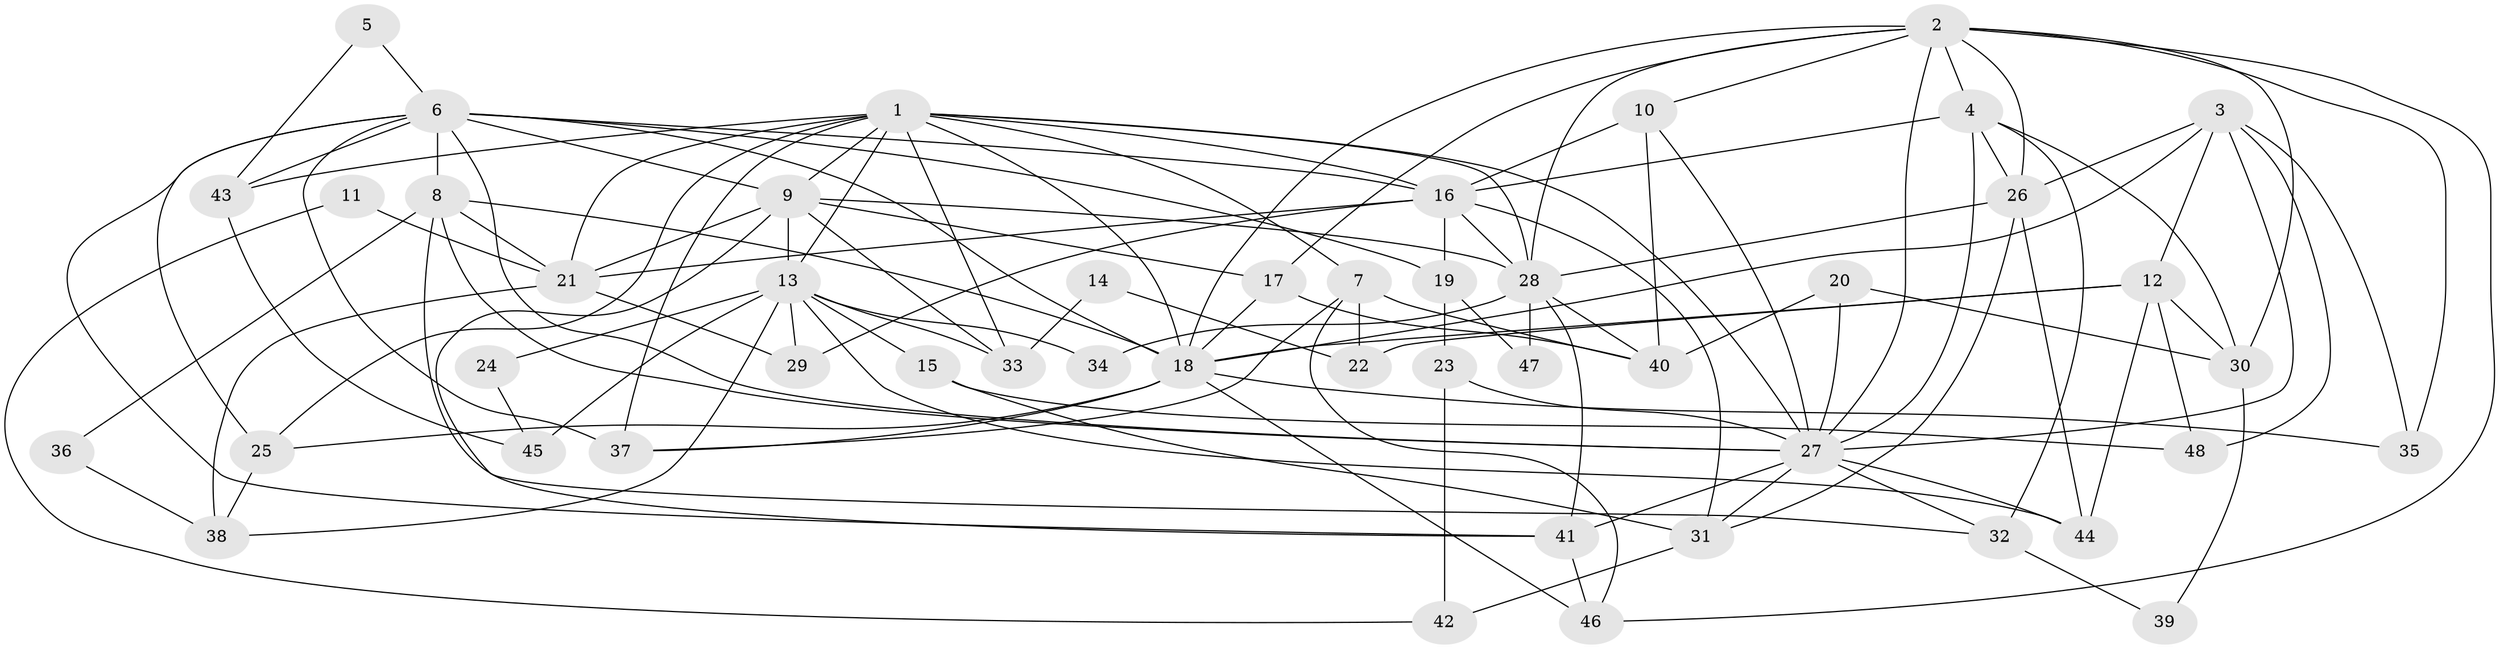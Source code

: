 // original degree distribution, {3: 0.20833333333333334, 4: 0.3229166666666667, 2: 0.14583333333333334, 5: 0.17708333333333334, 6: 0.125, 7: 0.010416666666666666, 8: 0.010416666666666666}
// Generated by graph-tools (version 1.1) at 2025/36/03/09/25 02:36:23]
// undirected, 48 vertices, 121 edges
graph export_dot {
graph [start="1"]
  node [color=gray90,style=filled];
  1;
  2;
  3;
  4;
  5;
  6;
  7;
  8;
  9;
  10;
  11;
  12;
  13;
  14;
  15;
  16;
  17;
  18;
  19;
  20;
  21;
  22;
  23;
  24;
  25;
  26;
  27;
  28;
  29;
  30;
  31;
  32;
  33;
  34;
  35;
  36;
  37;
  38;
  39;
  40;
  41;
  42;
  43;
  44;
  45;
  46;
  47;
  48;
  1 -- 7 [weight=1.0];
  1 -- 9 [weight=2.0];
  1 -- 13 [weight=2.0];
  1 -- 16 [weight=1.0];
  1 -- 18 [weight=1.0];
  1 -- 21 [weight=1.0];
  1 -- 25 [weight=1.0];
  1 -- 27 [weight=1.0];
  1 -- 28 [weight=1.0];
  1 -- 33 [weight=1.0];
  1 -- 37 [weight=1.0];
  1 -- 43 [weight=1.0];
  2 -- 4 [weight=2.0];
  2 -- 10 [weight=1.0];
  2 -- 17 [weight=2.0];
  2 -- 18 [weight=1.0];
  2 -- 26 [weight=1.0];
  2 -- 27 [weight=1.0];
  2 -- 28 [weight=2.0];
  2 -- 30 [weight=2.0];
  2 -- 35 [weight=1.0];
  2 -- 46 [weight=1.0];
  3 -- 12 [weight=1.0];
  3 -- 18 [weight=1.0];
  3 -- 26 [weight=1.0];
  3 -- 27 [weight=1.0];
  3 -- 35 [weight=1.0];
  3 -- 48 [weight=1.0];
  4 -- 16 [weight=1.0];
  4 -- 26 [weight=1.0];
  4 -- 27 [weight=2.0];
  4 -- 30 [weight=1.0];
  4 -- 32 [weight=2.0];
  5 -- 6 [weight=1.0];
  5 -- 43 [weight=1.0];
  6 -- 8 [weight=1.0];
  6 -- 9 [weight=1.0];
  6 -- 16 [weight=1.0];
  6 -- 18 [weight=1.0];
  6 -- 19 [weight=1.0];
  6 -- 25 [weight=1.0];
  6 -- 27 [weight=2.0];
  6 -- 37 [weight=1.0];
  6 -- 41 [weight=1.0];
  6 -- 43 [weight=2.0];
  7 -- 22 [weight=1.0];
  7 -- 37 [weight=1.0];
  7 -- 40 [weight=1.0];
  7 -- 46 [weight=1.0];
  8 -- 18 [weight=1.0];
  8 -- 21 [weight=1.0];
  8 -- 27 [weight=1.0];
  8 -- 32 [weight=1.0];
  8 -- 36 [weight=1.0];
  9 -- 13 [weight=1.0];
  9 -- 17 [weight=1.0];
  9 -- 21 [weight=1.0];
  9 -- 28 [weight=1.0];
  9 -- 33 [weight=1.0];
  9 -- 41 [weight=1.0];
  10 -- 16 [weight=2.0];
  10 -- 27 [weight=1.0];
  10 -- 40 [weight=1.0];
  11 -- 21 [weight=1.0];
  11 -- 42 [weight=1.0];
  12 -- 18 [weight=1.0];
  12 -- 22 [weight=1.0];
  12 -- 30 [weight=1.0];
  12 -- 44 [weight=1.0];
  12 -- 48 [weight=1.0];
  13 -- 15 [weight=1.0];
  13 -- 24 [weight=1.0];
  13 -- 29 [weight=1.0];
  13 -- 33 [weight=1.0];
  13 -- 34 [weight=1.0];
  13 -- 38 [weight=1.0];
  13 -- 44 [weight=1.0];
  13 -- 45 [weight=2.0];
  14 -- 22 [weight=1.0];
  14 -- 33 [weight=1.0];
  15 -- 31 [weight=1.0];
  15 -- 48 [weight=1.0];
  16 -- 19 [weight=1.0];
  16 -- 21 [weight=1.0];
  16 -- 28 [weight=1.0];
  16 -- 29 [weight=1.0];
  16 -- 31 [weight=1.0];
  17 -- 18 [weight=1.0];
  17 -- 40 [weight=1.0];
  18 -- 25 [weight=1.0];
  18 -- 35 [weight=1.0];
  18 -- 37 [weight=1.0];
  18 -- 46 [weight=1.0];
  19 -- 23 [weight=1.0];
  19 -- 47 [weight=1.0];
  20 -- 27 [weight=1.0];
  20 -- 30 [weight=1.0];
  20 -- 40 [weight=1.0];
  21 -- 29 [weight=1.0];
  21 -- 38 [weight=1.0];
  23 -- 27 [weight=2.0];
  23 -- 42 [weight=1.0];
  24 -- 45 [weight=1.0];
  25 -- 38 [weight=1.0];
  26 -- 28 [weight=1.0];
  26 -- 31 [weight=1.0];
  26 -- 44 [weight=1.0];
  27 -- 31 [weight=1.0];
  27 -- 32 [weight=1.0];
  27 -- 41 [weight=2.0];
  27 -- 44 [weight=1.0];
  28 -- 34 [weight=1.0];
  28 -- 40 [weight=1.0];
  28 -- 41 [weight=1.0];
  28 -- 47 [weight=2.0];
  30 -- 39 [weight=1.0];
  31 -- 42 [weight=1.0];
  32 -- 39 [weight=1.0];
  36 -- 38 [weight=1.0];
  41 -- 46 [weight=1.0];
  43 -- 45 [weight=1.0];
}
